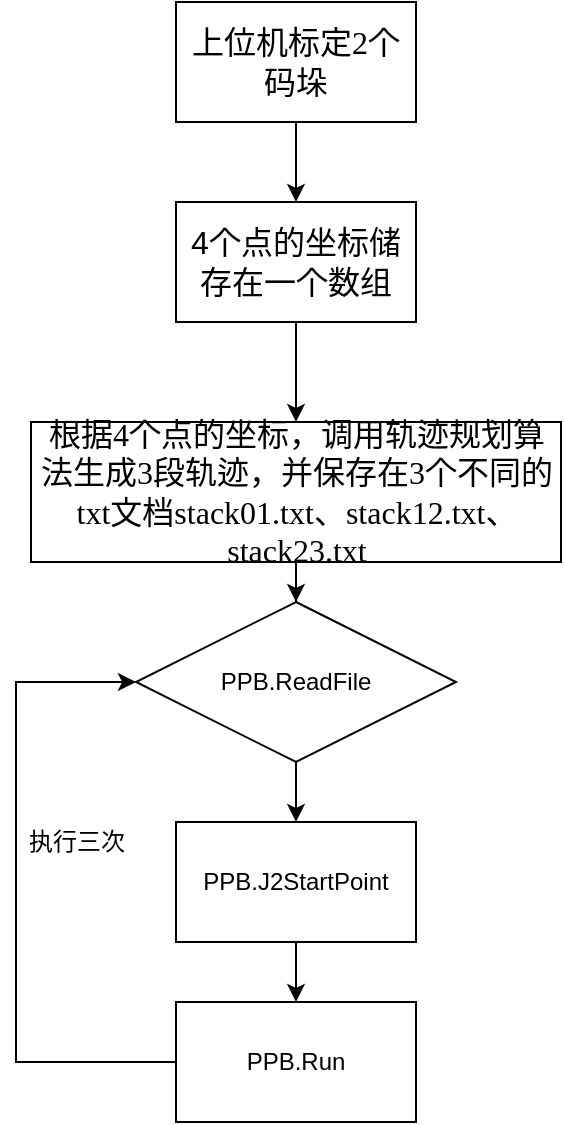 <mxfile version="18.1.1" type="github">
  <diagram id="WXNsPVBCAV0WKDdDtreC" name="Page-1">
    <mxGraphModel dx="1038" dy="585" grid="1" gridSize="10" guides="1" tooltips="1" connect="1" arrows="1" fold="1" page="1" pageScale="1" pageWidth="827" pageHeight="1169" math="0" shadow="0">
      <root>
        <mxCell id="0" />
        <mxCell id="1" parent="0" />
        <mxCell id="yqJR-jZOG5_7ClnB0Bpq-4" value="" style="edgeStyle=orthogonalEdgeStyle;rounded=0;orthogonalLoop=1;jettySize=auto;html=1;" edge="1" parent="1" source="yqJR-jZOG5_7ClnB0Bpq-1" target="yqJR-jZOG5_7ClnB0Bpq-3">
          <mxGeometry relative="1" as="geometry" />
        </mxCell>
        <mxCell id="yqJR-jZOG5_7ClnB0Bpq-1" value="&lt;span style=&quot;font-size:12.0pt;font-family:等线;&lt;br/&gt;mso-ascii-theme-font:minor-latin;mso-fareast-theme-font:minor-fareast;&lt;br/&gt;mso-hansi-theme-font:minor-latin;mso-bidi-font-family:&amp;quot;Times New Roman&amp;quot;;&lt;br/&gt;mso-bidi-theme-font:minor-bidi;mso-font-kerning:1.0pt;mso-ansi-language:EN-US;&lt;br/&gt;mso-fareast-language:ZH-CN;mso-bidi-language:AR-SA;mso-bidi-font-style:italic&quot;&gt;上位机标定&lt;span lang=&quot;EN-US&quot;&gt;2&lt;/span&gt;个码垛&lt;/span&gt;" style="rounded=0;whiteSpace=wrap;html=1;" vertex="1" parent="1">
          <mxGeometry x="320" y="10" width="120" height="60" as="geometry" />
        </mxCell>
        <mxCell id="yqJR-jZOG5_7ClnB0Bpq-9" value="" style="edgeStyle=orthogonalEdgeStyle;rounded=0;orthogonalLoop=1;jettySize=auto;html=1;" edge="1" parent="1" source="yqJR-jZOG5_7ClnB0Bpq-2" target="yqJR-jZOG5_7ClnB0Bpq-6">
          <mxGeometry relative="1" as="geometry" />
        </mxCell>
        <mxCell id="yqJR-jZOG5_7ClnB0Bpq-2" value="&lt;span style=&quot;font-size:12.0pt;font-family:等线;&lt;br/&gt;mso-ascii-theme-font:minor-latin;mso-fareast-theme-font:minor-fareast;&lt;br/&gt;mso-hansi-theme-font:minor-latin;mso-bidi-font-family:&amp;quot;Times New Roman&amp;quot;;&lt;br/&gt;mso-bidi-theme-font:minor-bidi;mso-font-kerning:1.0pt;mso-ansi-language:EN-US;&lt;br/&gt;mso-fareast-language:ZH-CN;mso-bidi-language:AR-SA;mso-bidi-font-style:italic&quot;&gt;根据&lt;span lang=&quot;EN-US&quot;&gt;4&lt;/span&gt;个点的坐标，调用轨迹规划算法生成&lt;span lang=&quot;EN-US&quot;&gt;3&lt;/span&gt;段轨迹，并保存在&lt;span lang=&quot;EN-US&quot;&gt;3&lt;/span&gt;个不同的&lt;span lang=&quot;EN-US&quot;&gt;txt&lt;/span&gt;文档&lt;span lang=&quot;EN-US&quot;&gt;stack01.txt&lt;/span&gt;、&lt;span lang=&quot;EN-US&quot;&gt;stack12.txt&lt;/span&gt;、&lt;span lang=&quot;EN-US&quot;&gt;stack23.txt&lt;/span&gt;&lt;/span&gt;" style="rounded=0;whiteSpace=wrap;html=1;" vertex="1" parent="1">
          <mxGeometry x="247.5" y="220" width="265" height="70" as="geometry" />
        </mxCell>
        <mxCell id="yqJR-jZOG5_7ClnB0Bpq-5" value="" style="edgeStyle=orthogonalEdgeStyle;rounded=0;orthogonalLoop=1;jettySize=auto;html=1;" edge="1" parent="1" source="yqJR-jZOG5_7ClnB0Bpq-3" target="yqJR-jZOG5_7ClnB0Bpq-2">
          <mxGeometry relative="1" as="geometry" />
        </mxCell>
        <mxCell id="yqJR-jZOG5_7ClnB0Bpq-3" value="&lt;span style=&quot;font-size:12.0pt;font-family:&lt;br/&gt;等线;mso-ascii-theme-font:minor-latin;mso-fareast-theme-font:minor-fareast;&lt;br/&gt;mso-hansi-theme-font:minor-latin;mso-bidi-font-family:&amp;quot;Times New Roman&amp;quot;;&lt;br/&gt;mso-bidi-theme-font:minor-bidi;mso-font-kerning:1.0pt;mso-ansi-language:EN-US;&lt;br/&gt;mso-fareast-language:ZH-CN;mso-bidi-language:AR-SA;mso-bidi-font-style:italic&quot; lang=&quot;EN-US&quot;&gt;4&lt;/span&gt;&lt;span style=&quot;font-size:12.0pt;font-family:等线;mso-ascii-theme-font:minor-latin;&lt;br/&gt;mso-fareast-theme-font:minor-fareast;mso-hansi-theme-font:minor-latin;&lt;br/&gt;mso-bidi-font-family:&amp;quot;Times New Roman&amp;quot;;mso-bidi-theme-font:minor-bidi;&lt;br/&gt;mso-font-kerning:1.0pt;mso-ansi-language:EN-US;mso-fareast-language:ZH-CN;&lt;br/&gt;mso-bidi-language:AR-SA;mso-bidi-font-style:italic&quot;&gt;个点的坐标储存在一个数组&lt;/span&gt;" style="rounded=0;whiteSpace=wrap;html=1;" vertex="1" parent="1">
          <mxGeometry x="320" y="110" width="120" height="60" as="geometry" />
        </mxCell>
        <mxCell id="yqJR-jZOG5_7ClnB0Bpq-8" value="" style="edgeStyle=orthogonalEdgeStyle;rounded=0;orthogonalLoop=1;jettySize=auto;html=1;" edge="1" parent="1" source="yqJR-jZOG5_7ClnB0Bpq-6">
          <mxGeometry relative="1" as="geometry">
            <mxPoint x="380" y="420" as="targetPoint" />
          </mxGeometry>
        </mxCell>
        <mxCell id="yqJR-jZOG5_7ClnB0Bpq-6" value="PPB.ReadFile" style="rhombus;whiteSpace=wrap;html=1;" vertex="1" parent="1">
          <mxGeometry x="300" y="310" width="160" height="80" as="geometry" />
        </mxCell>
        <mxCell id="yqJR-jZOG5_7ClnB0Bpq-13" value="" style="edgeStyle=orthogonalEdgeStyle;rounded=0;orthogonalLoop=1;jettySize=auto;html=1;fontColor=#000000;" edge="1" parent="1" source="yqJR-jZOG5_7ClnB0Bpq-11" target="yqJR-jZOG5_7ClnB0Bpq-12">
          <mxGeometry relative="1" as="geometry" />
        </mxCell>
        <mxCell id="yqJR-jZOG5_7ClnB0Bpq-11" value="PPB.J2StartPoint" style="rounded=0;whiteSpace=wrap;html=1;" vertex="1" parent="1">
          <mxGeometry x="320" y="420" width="120" height="60" as="geometry" />
        </mxCell>
        <mxCell id="yqJR-jZOG5_7ClnB0Bpq-14" style="edgeStyle=orthogonalEdgeStyle;rounded=0;orthogonalLoop=1;jettySize=auto;html=1;entryX=0;entryY=0.5;entryDx=0;entryDy=0;fontColor=#000000;exitX=0;exitY=0.5;exitDx=0;exitDy=0;" edge="1" parent="1" source="yqJR-jZOG5_7ClnB0Bpq-12" target="yqJR-jZOG5_7ClnB0Bpq-6">
          <mxGeometry relative="1" as="geometry">
            <Array as="points">
              <mxPoint x="240" y="540" />
              <mxPoint x="240" y="350" />
            </Array>
          </mxGeometry>
        </mxCell>
        <mxCell id="yqJR-jZOG5_7ClnB0Bpq-12" value="PPB.Run" style="rounded=0;whiteSpace=wrap;html=1;" vertex="1" parent="1">
          <mxGeometry x="320" y="510" width="120" height="60" as="geometry" />
        </mxCell>
        <mxCell id="yqJR-jZOG5_7ClnB0Bpq-15" value="执行三次" style="text;html=1;align=center;verticalAlign=middle;resizable=0;points=[];autosize=1;strokeColor=none;fillColor=none;fontColor=#000000;" vertex="1" parent="1">
          <mxGeometry x="240" y="420" width="60" height="20" as="geometry" />
        </mxCell>
      </root>
    </mxGraphModel>
  </diagram>
</mxfile>
